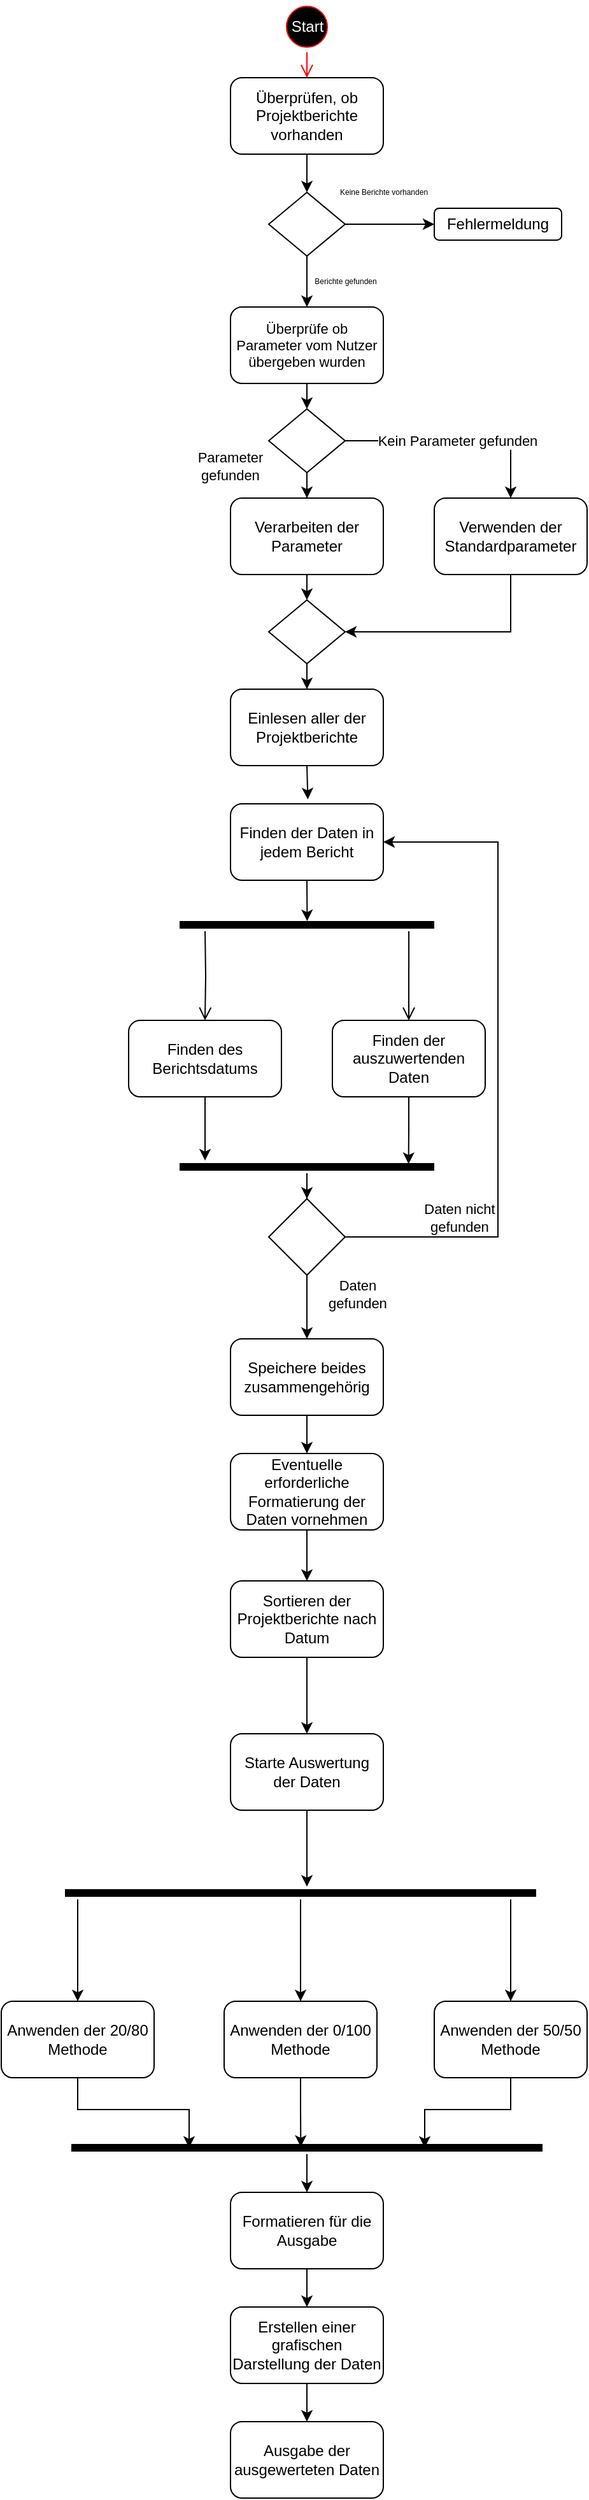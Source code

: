 <mxfile version="24.4.0" type="github">
  <diagram name="Page-1" id="0783ab3e-0a74-02c8-0abd-f7b4e66b4bec">
    <mxGraphModel dx="1043" dy="588" grid="1" gridSize="10" guides="1" tooltips="1" connect="1" arrows="1" fold="1" page="1" pageScale="1" pageWidth="850" pageHeight="1100" background="none" math="0" shadow="0">
      <root>
        <mxCell id="0" />
        <mxCell id="1" parent="0" />
        <mxCell id="oJ24R1BPleVEDtxCF9HJ-1" value="Start" style="ellipse;html=1;shape=startState;fillColor=#000000;strokeColor=#ff0000;fontColor=#FFFFFF;" vertex="1" parent="1">
          <mxGeometry x="380" width="40" height="40" as="geometry" />
        </mxCell>
        <mxCell id="oJ24R1BPleVEDtxCF9HJ-2" value="" style="edgeStyle=orthogonalEdgeStyle;html=1;verticalAlign=bottom;endArrow=open;endSize=8;strokeColor=#ff0000;rounded=0;entryX=0.5;entryY=0;entryDx=0;entryDy=0;" edge="1" source="oJ24R1BPleVEDtxCF9HJ-1" parent="1" target="oJ24R1BPleVEDtxCF9HJ-3">
          <mxGeometry relative="1" as="geometry">
            <mxPoint x="400" y="110" as="targetPoint" />
            <Array as="points" />
          </mxGeometry>
        </mxCell>
        <mxCell id="oJ24R1BPleVEDtxCF9HJ-6" style="edgeStyle=orthogonalEdgeStyle;rounded=0;orthogonalLoop=1;jettySize=auto;html=1;exitX=0.5;exitY=1;exitDx=0;exitDy=0;entryX=0.5;entryY=0;entryDx=0;entryDy=0;" edge="1" parent="1" source="oJ24R1BPleVEDtxCF9HJ-3" target="oJ24R1BPleVEDtxCF9HJ-5">
          <mxGeometry relative="1" as="geometry" />
        </mxCell>
        <mxCell id="oJ24R1BPleVEDtxCF9HJ-3" value="Überprüfen, ob Projektberichte vorhanden" style="rounded=1;whiteSpace=wrap;html=1;" vertex="1" parent="1">
          <mxGeometry x="340" y="60" width="120" height="60" as="geometry" />
        </mxCell>
        <mxCell id="oJ24R1BPleVEDtxCF9HJ-13" style="edgeStyle=orthogonalEdgeStyle;rounded=0;orthogonalLoop=1;jettySize=auto;html=1;exitX=0.5;exitY=1;exitDx=0;exitDy=0;entryX=0.5;entryY=0;entryDx=0;entryDy=0;" edge="1" parent="1" source="oJ24R1BPleVEDtxCF9HJ-4" target="oJ24R1BPleVEDtxCF9HJ-12">
          <mxGeometry relative="1" as="geometry" />
        </mxCell>
        <mxCell id="oJ24R1BPleVEDtxCF9HJ-4" value="Überprüfe ob Parameter vom Nutzer übergeben wurden" style="rounded=1;whiteSpace=wrap;html=1;fontSize=11;" vertex="1" parent="1">
          <mxGeometry x="340" y="240" width="120" height="60" as="geometry" />
        </mxCell>
        <mxCell id="oJ24R1BPleVEDtxCF9HJ-8" value="Keine Berichte vorhanden" style="edgeStyle=orthogonalEdgeStyle;rounded=0;orthogonalLoop=1;jettySize=auto;html=1;exitX=1;exitY=0.5;exitDx=0;exitDy=0;entryX=0;entryY=0.5;entryDx=0;entryDy=0;fontSize=6;" edge="1" parent="1" source="oJ24R1BPleVEDtxCF9HJ-5" target="oJ24R1BPleVEDtxCF9HJ-7">
          <mxGeometry x="-0.143" y="25" relative="1" as="geometry">
            <mxPoint as="offset" />
          </mxGeometry>
        </mxCell>
        <mxCell id="oJ24R1BPleVEDtxCF9HJ-9" value="Berichte gefunden" style="edgeStyle=orthogonalEdgeStyle;rounded=0;orthogonalLoop=1;jettySize=auto;html=1;exitX=0.5;exitY=1;exitDx=0;exitDy=0;entryX=0.5;entryY=0;entryDx=0;entryDy=0;fontSize=6;" edge="1" parent="1" source="oJ24R1BPleVEDtxCF9HJ-5" target="oJ24R1BPleVEDtxCF9HJ-4">
          <mxGeometry y="30" relative="1" as="geometry">
            <mxPoint as="offset" />
          </mxGeometry>
        </mxCell>
        <mxCell id="oJ24R1BPleVEDtxCF9HJ-5" value="" style="rhombus;whiteSpace=wrap;html=1;" vertex="1" parent="1">
          <mxGeometry x="370" y="150" width="60" height="50" as="geometry" />
        </mxCell>
        <mxCell id="oJ24R1BPleVEDtxCF9HJ-7" value="Fehlermeldung" style="rounded=1;whiteSpace=wrap;html=1;" vertex="1" parent="1">
          <mxGeometry x="500" y="162.5" width="100" height="25" as="geometry" />
        </mxCell>
        <mxCell id="oJ24R1BPleVEDtxCF9HJ-19" style="edgeStyle=orthogonalEdgeStyle;rounded=0;orthogonalLoop=1;jettySize=auto;html=1;exitX=0.5;exitY=1;exitDx=0;exitDy=0;entryX=0.5;entryY=0;entryDx=0;entryDy=0;" edge="1" parent="1" source="oJ24R1BPleVEDtxCF9HJ-10" target="oJ24R1BPleVEDtxCF9HJ-17">
          <mxGeometry relative="1" as="geometry" />
        </mxCell>
        <mxCell id="oJ24R1BPleVEDtxCF9HJ-10" value="Verarbeiten der Parameter" style="rounded=1;whiteSpace=wrap;html=1;" vertex="1" parent="1">
          <mxGeometry x="340" y="390" width="120" height="60" as="geometry" />
        </mxCell>
        <mxCell id="oJ24R1BPleVEDtxCF9HJ-14" value="Kein Parameter gefunden" style="edgeStyle=orthogonalEdgeStyle;rounded=0;orthogonalLoop=1;jettySize=auto;html=1;exitX=1;exitY=0.5;exitDx=0;exitDy=0;entryX=0.5;entryY=0;entryDx=0;entryDy=0;" edge="1" parent="1" source="oJ24R1BPleVEDtxCF9HJ-12" target="oJ24R1BPleVEDtxCF9HJ-16">
          <mxGeometry relative="1" as="geometry">
            <mxPoint x="490" y="345" as="targetPoint" />
          </mxGeometry>
        </mxCell>
        <mxCell id="oJ24R1BPleVEDtxCF9HJ-15" style="edgeStyle=orthogonalEdgeStyle;rounded=0;orthogonalLoop=1;jettySize=auto;html=1;exitX=0.5;exitY=1;exitDx=0;exitDy=0;" edge="1" parent="1" source="oJ24R1BPleVEDtxCF9HJ-12" target="oJ24R1BPleVEDtxCF9HJ-10">
          <mxGeometry relative="1" as="geometry" />
        </mxCell>
        <mxCell id="oJ24R1BPleVEDtxCF9HJ-12" value="" style="rhombus;whiteSpace=wrap;html=1;" vertex="1" parent="1">
          <mxGeometry x="370" y="320" width="60" height="50" as="geometry" />
        </mxCell>
        <mxCell id="oJ24R1BPleVEDtxCF9HJ-20" style="edgeStyle=orthogonalEdgeStyle;rounded=0;orthogonalLoop=1;jettySize=auto;html=1;exitX=0.5;exitY=1;exitDx=0;exitDy=0;entryX=1;entryY=0.5;entryDx=0;entryDy=0;" edge="1" parent="1" source="oJ24R1BPleVEDtxCF9HJ-16" target="oJ24R1BPleVEDtxCF9HJ-17">
          <mxGeometry relative="1" as="geometry" />
        </mxCell>
        <mxCell id="oJ24R1BPleVEDtxCF9HJ-16" value="Verwenden der Standardparameter" style="rounded=1;whiteSpace=wrap;html=1;" vertex="1" parent="1">
          <mxGeometry x="500" y="390" width="120" height="60" as="geometry" />
        </mxCell>
        <mxCell id="oJ24R1BPleVEDtxCF9HJ-22" style="edgeStyle=orthogonalEdgeStyle;rounded=0;orthogonalLoop=1;jettySize=auto;html=1;exitX=0.5;exitY=1;exitDx=0;exitDy=0;entryX=0.5;entryY=0;entryDx=0;entryDy=0;" edge="1" parent="1" source="oJ24R1BPleVEDtxCF9HJ-17" target="oJ24R1BPleVEDtxCF9HJ-21">
          <mxGeometry relative="1" as="geometry" />
        </mxCell>
        <mxCell id="oJ24R1BPleVEDtxCF9HJ-17" value="" style="rhombus;whiteSpace=wrap;html=1;" vertex="1" parent="1">
          <mxGeometry x="370" y="470" width="60" height="50" as="geometry" />
        </mxCell>
        <mxCell id="oJ24R1BPleVEDtxCF9HJ-18" value="Parameter gefunden" style="text;html=1;align=center;verticalAlign=middle;whiteSpace=wrap;rounded=0;fontSize=11;" vertex="1" parent="1">
          <mxGeometry x="310" y="350" width="60" height="30" as="geometry" />
        </mxCell>
        <mxCell id="oJ24R1BPleVEDtxCF9HJ-21" value="Einlesen aller der Projektberichte" style="rounded=1;whiteSpace=wrap;html=1;" vertex="1" parent="1">
          <mxGeometry x="340" y="540" width="120" height="60" as="geometry" />
        </mxCell>
        <mxCell id="oJ24R1BPleVEDtxCF9HJ-23" value="Finden der Daten in jedem Bericht" style="rounded=1;whiteSpace=wrap;html=1;" vertex="1" parent="1">
          <mxGeometry x="340" y="630" width="120" height="60" as="geometry" />
        </mxCell>
        <mxCell id="oJ24R1BPleVEDtxCF9HJ-24" style="edgeStyle=orthogonalEdgeStyle;rounded=0;orthogonalLoop=1;jettySize=auto;html=1;exitX=0.5;exitY=1;exitDx=0;exitDy=0;entryX=0.506;entryY=-0.059;entryDx=0;entryDy=0;entryPerimeter=0;" edge="1" parent="1" source="oJ24R1BPleVEDtxCF9HJ-21" target="oJ24R1BPleVEDtxCF9HJ-23">
          <mxGeometry relative="1" as="geometry" />
        </mxCell>
        <mxCell id="oJ24R1BPleVEDtxCF9HJ-25" value="" style="shape=line;html=1;strokeWidth=6;strokeColor=#000000;labelBackgroundColor=default;" vertex="1" parent="1">
          <mxGeometry x="300" y="720" width="200" height="10" as="geometry" />
        </mxCell>
        <mxCell id="oJ24R1BPleVEDtxCF9HJ-26" value="" style="edgeStyle=orthogonalEdgeStyle;html=1;verticalAlign=bottom;endArrow=open;endSize=8;strokeColor=#000000;rounded=0;entryX=0.5;entryY=0;entryDx=0;entryDy=0;" edge="1" parent="1" target="oJ24R1BPleVEDtxCF9HJ-29">
          <mxGeometry relative="1" as="geometry">
            <mxPoint x="320" y="800" as="targetPoint" />
            <mxPoint x="320.029" y="730" as="sourcePoint" />
          </mxGeometry>
        </mxCell>
        <mxCell id="oJ24R1BPleVEDtxCF9HJ-27" value="" style="edgeStyle=orthogonalEdgeStyle;html=1;verticalAlign=bottom;endArrow=open;endSize=8;strokeColor=#000000;rounded=0;" edge="1" parent="1">
          <mxGeometry relative="1" as="geometry">
            <mxPoint x="480" y="800" as="targetPoint" />
            <mxPoint x="480.029" y="730" as="sourcePoint" />
          </mxGeometry>
        </mxCell>
        <mxCell id="oJ24R1BPleVEDtxCF9HJ-28" style="edgeStyle=orthogonalEdgeStyle;rounded=0;orthogonalLoop=1;jettySize=auto;html=1;exitX=0.5;exitY=1;exitDx=0;exitDy=0;entryX=0.501;entryY=0.204;entryDx=0;entryDy=0;entryPerimeter=0;" edge="1" parent="1" source="oJ24R1BPleVEDtxCF9HJ-23" target="oJ24R1BPleVEDtxCF9HJ-25">
          <mxGeometry relative="1" as="geometry" />
        </mxCell>
        <mxCell id="oJ24R1BPleVEDtxCF9HJ-29" value="Finden des Berichtsdatums" style="rounded=1;whiteSpace=wrap;html=1;" vertex="1" parent="1">
          <mxGeometry x="260" y="800" width="120" height="60" as="geometry" />
        </mxCell>
        <mxCell id="oJ24R1BPleVEDtxCF9HJ-30" value="Finden der auszuwertenden Daten" style="rounded=1;whiteSpace=wrap;html=1;" vertex="1" parent="1">
          <mxGeometry x="420" y="800" width="120" height="60" as="geometry" />
        </mxCell>
        <mxCell id="oJ24R1BPleVEDtxCF9HJ-44" style="edgeStyle=orthogonalEdgeStyle;rounded=0;orthogonalLoop=1;jettySize=auto;html=1;entryX=0.5;entryY=0;entryDx=0;entryDy=0;" edge="1" parent="1" source="oJ24R1BPleVEDtxCF9HJ-31" target="oJ24R1BPleVEDtxCF9HJ-43">
          <mxGeometry relative="1" as="geometry" />
        </mxCell>
        <mxCell id="oJ24R1BPleVEDtxCF9HJ-31" value="" style="shape=line;html=1;strokeWidth=6;strokeColor=#000000;" vertex="1" parent="1">
          <mxGeometry x="300" y="910" width="200" height="10" as="geometry" />
        </mxCell>
        <mxCell id="oJ24R1BPleVEDtxCF9HJ-35" style="edgeStyle=orthogonalEdgeStyle;rounded=0;orthogonalLoop=1;jettySize=auto;html=1;exitX=0.5;exitY=1;exitDx=0;exitDy=0;" edge="1" parent="1" source="oJ24R1BPleVEDtxCF9HJ-29">
          <mxGeometry relative="1" as="geometry">
            <mxPoint x="320" y="910" as="targetPoint" />
          </mxGeometry>
        </mxCell>
        <mxCell id="oJ24R1BPleVEDtxCF9HJ-36" style="edgeStyle=orthogonalEdgeStyle;rounded=0;orthogonalLoop=1;jettySize=auto;html=1;entryX=0.899;entryY=0.269;entryDx=0;entryDy=0;entryPerimeter=0;" edge="1" parent="1" source="oJ24R1BPleVEDtxCF9HJ-30" target="oJ24R1BPleVEDtxCF9HJ-31">
          <mxGeometry relative="1" as="geometry" />
        </mxCell>
        <mxCell id="oJ24R1BPleVEDtxCF9HJ-40" style="edgeStyle=orthogonalEdgeStyle;rounded=0;orthogonalLoop=1;jettySize=auto;html=1;entryX=0.5;entryY=0;entryDx=0;entryDy=0;" edge="1" parent="1" source="oJ24R1BPleVEDtxCF9HJ-37" target="oJ24R1BPleVEDtxCF9HJ-39">
          <mxGeometry relative="1" as="geometry" />
        </mxCell>
        <mxCell id="oJ24R1BPleVEDtxCF9HJ-37" value="Speichere beides zusammengehörig" style="rounded=1;whiteSpace=wrap;html=1;" vertex="1" parent="1">
          <mxGeometry x="340" y="1050" width="120" height="60" as="geometry" />
        </mxCell>
        <mxCell id="oJ24R1BPleVEDtxCF9HJ-42" style="edgeStyle=orthogonalEdgeStyle;rounded=0;orthogonalLoop=1;jettySize=auto;html=1;exitX=0.5;exitY=1;exitDx=0;exitDy=0;" edge="1" parent="1" source="oJ24R1BPleVEDtxCF9HJ-39">
          <mxGeometry relative="1" as="geometry">
            <mxPoint x="400" y="1240" as="targetPoint" />
          </mxGeometry>
        </mxCell>
        <mxCell id="oJ24R1BPleVEDtxCF9HJ-39" value="Eventuelle erforderliche Formatierung der Daten vornehmen" style="rounded=1;whiteSpace=wrap;html=1;" vertex="1" parent="1">
          <mxGeometry x="340" y="1140" width="120" height="60" as="geometry" />
        </mxCell>
        <mxCell id="oJ24R1BPleVEDtxCF9HJ-41" value="Starte Auswertung der Daten" style="rounded=1;whiteSpace=wrap;html=1;" vertex="1" parent="1">
          <mxGeometry x="340" y="1360" width="120" height="60" as="geometry" />
        </mxCell>
        <mxCell id="oJ24R1BPleVEDtxCF9HJ-45" style="edgeStyle=orthogonalEdgeStyle;rounded=0;orthogonalLoop=1;jettySize=auto;html=1;entryX=0.5;entryY=0;entryDx=0;entryDy=0;" edge="1" parent="1" source="oJ24R1BPleVEDtxCF9HJ-43" target="oJ24R1BPleVEDtxCF9HJ-37">
          <mxGeometry relative="1" as="geometry" />
        </mxCell>
        <mxCell id="oJ24R1BPleVEDtxCF9HJ-46" style="edgeStyle=orthogonalEdgeStyle;rounded=0;orthogonalLoop=1;jettySize=auto;html=1;entryX=1;entryY=0.5;entryDx=0;entryDy=0;" edge="1" parent="1" source="oJ24R1BPleVEDtxCF9HJ-43" target="oJ24R1BPleVEDtxCF9HJ-23">
          <mxGeometry relative="1" as="geometry">
            <mxPoint x="570" y="660" as="targetPoint" />
            <Array as="points">
              <mxPoint x="550" y="970" />
              <mxPoint x="550" y="660" />
            </Array>
          </mxGeometry>
        </mxCell>
        <mxCell id="oJ24R1BPleVEDtxCF9HJ-43" value="" style="rhombus;whiteSpace=wrap;html=1;" vertex="1" parent="1">
          <mxGeometry x="370" y="940" width="60" height="60" as="geometry" />
        </mxCell>
        <mxCell id="oJ24R1BPleVEDtxCF9HJ-47" value="Daten gefunden" style="text;html=1;align=center;verticalAlign=middle;whiteSpace=wrap;rounded=0;fontSize=11;" vertex="1" parent="1">
          <mxGeometry x="410" y="1000" width="60" height="30" as="geometry" />
        </mxCell>
        <mxCell id="oJ24R1BPleVEDtxCF9HJ-48" value="Daten nicht gefunden" style="text;html=1;align=center;verticalAlign=middle;whiteSpace=wrap;rounded=0;fontSize=11;" vertex="1" parent="1">
          <mxGeometry x="490" y="940" width="60" height="30" as="geometry" />
        </mxCell>
        <mxCell id="oJ24R1BPleVEDtxCF9HJ-55" style="edgeStyle=orthogonalEdgeStyle;rounded=0;orthogonalLoop=1;jettySize=auto;html=1;entryX=0.5;entryY=0;entryDx=0;entryDy=0;" edge="1" parent="1" source="oJ24R1BPleVEDtxCF9HJ-49" target="oJ24R1BPleVEDtxCF9HJ-54">
          <mxGeometry relative="1" as="geometry">
            <Array as="points">
              <mxPoint x="220" y="1510" />
              <mxPoint x="220" y="1510" />
            </Array>
          </mxGeometry>
        </mxCell>
        <mxCell id="oJ24R1BPleVEDtxCF9HJ-56" style="edgeStyle=orthogonalEdgeStyle;rounded=0;orthogonalLoop=1;jettySize=auto;html=1;" edge="1" parent="1" source="oJ24R1BPleVEDtxCF9HJ-49">
          <mxGeometry relative="1" as="geometry">
            <mxPoint x="560" y="1570" as="targetPoint" />
            <Array as="points">
              <mxPoint x="560" y="1510" />
              <mxPoint x="560" y="1510" />
            </Array>
          </mxGeometry>
        </mxCell>
        <mxCell id="oJ24R1BPleVEDtxCF9HJ-59" style="edgeStyle=orthogonalEdgeStyle;rounded=0;orthogonalLoop=1;jettySize=auto;html=1;" edge="1" parent="1" source="oJ24R1BPleVEDtxCF9HJ-49" target="oJ24R1BPleVEDtxCF9HJ-58">
          <mxGeometry relative="1" as="geometry" />
        </mxCell>
        <mxCell id="oJ24R1BPleVEDtxCF9HJ-49" value="" style="shape=line;html=1;strokeWidth=6;strokeColor=#000000;" vertex="1" parent="1">
          <mxGeometry x="210" y="1480" width="370" height="10" as="geometry" />
        </mxCell>
        <mxCell id="oJ24R1BPleVEDtxCF9HJ-51" style="edgeStyle=orthogonalEdgeStyle;rounded=0;orthogonalLoop=1;jettySize=auto;html=1;" edge="1" parent="1" source="oJ24R1BPleVEDtxCF9HJ-41">
          <mxGeometry relative="1" as="geometry">
            <mxPoint x="400" y="1480" as="targetPoint" />
          </mxGeometry>
        </mxCell>
        <mxCell id="oJ24R1BPleVEDtxCF9HJ-54" value="Anwenden der 20/80 Methode" style="rounded=1;whiteSpace=wrap;html=1;" vertex="1" parent="1">
          <mxGeometry x="160" y="1570" width="120" height="60" as="geometry" />
        </mxCell>
        <mxCell id="oJ24R1BPleVEDtxCF9HJ-57" value="Anwenden der 50/50 Methode" style="rounded=1;whiteSpace=wrap;html=1;" vertex="1" parent="1">
          <mxGeometry x="500" y="1570" width="120" height="60" as="geometry" />
        </mxCell>
        <mxCell id="oJ24R1BPleVEDtxCF9HJ-58" value="Anwenden der 0/100 Methode" style="rounded=1;whiteSpace=wrap;html=1;" vertex="1" parent="1">
          <mxGeometry x="335" y="1570" width="120" height="60" as="geometry" />
        </mxCell>
        <mxCell id="oJ24R1BPleVEDtxCF9HJ-67" style="edgeStyle=orthogonalEdgeStyle;rounded=0;orthogonalLoop=1;jettySize=auto;html=1;entryX=0.5;entryY=0;entryDx=0;entryDy=0;" edge="1" parent="1" source="oJ24R1BPleVEDtxCF9HJ-62" target="oJ24R1BPleVEDtxCF9HJ-66">
          <mxGeometry relative="1" as="geometry" />
        </mxCell>
        <mxCell id="oJ24R1BPleVEDtxCF9HJ-62" value="" style="shape=line;html=1;strokeWidth=6;strokeColor=#000000;" vertex="1" parent="1">
          <mxGeometry x="215" y="1680" width="370" height="10" as="geometry" />
        </mxCell>
        <mxCell id="oJ24R1BPleVEDtxCF9HJ-63" style="edgeStyle=orthogonalEdgeStyle;rounded=0;orthogonalLoop=1;jettySize=auto;html=1;entryX=0.25;entryY=0.5;entryDx=0;entryDy=0;entryPerimeter=0;" edge="1" parent="1" source="oJ24R1BPleVEDtxCF9HJ-54" target="oJ24R1BPleVEDtxCF9HJ-62">
          <mxGeometry relative="1" as="geometry" />
        </mxCell>
        <mxCell id="oJ24R1BPleVEDtxCF9HJ-64" style="edgeStyle=orthogonalEdgeStyle;rounded=0;orthogonalLoop=1;jettySize=auto;html=1;entryX=0.487;entryY=0.425;entryDx=0;entryDy=0;entryPerimeter=0;" edge="1" parent="1" source="oJ24R1BPleVEDtxCF9HJ-58" target="oJ24R1BPleVEDtxCF9HJ-62">
          <mxGeometry relative="1" as="geometry" />
        </mxCell>
        <mxCell id="oJ24R1BPleVEDtxCF9HJ-65" style="edgeStyle=orthogonalEdgeStyle;rounded=0;orthogonalLoop=1;jettySize=auto;html=1;entryX=0.75;entryY=0.5;entryDx=0;entryDy=0;entryPerimeter=0;" edge="1" parent="1" source="oJ24R1BPleVEDtxCF9HJ-57" target="oJ24R1BPleVEDtxCF9HJ-62">
          <mxGeometry relative="1" as="geometry" />
        </mxCell>
        <mxCell id="oJ24R1BPleVEDtxCF9HJ-69" style="edgeStyle=orthogonalEdgeStyle;rounded=0;orthogonalLoop=1;jettySize=auto;html=1;exitX=0.5;exitY=1;exitDx=0;exitDy=0;" edge="1" parent="1" source="oJ24R1BPleVEDtxCF9HJ-66" target="oJ24R1BPleVEDtxCF9HJ-68">
          <mxGeometry relative="1" as="geometry" />
        </mxCell>
        <mxCell id="oJ24R1BPleVEDtxCF9HJ-66" value="Formatieren für die Ausgabe" style="rounded=1;whiteSpace=wrap;html=1;" vertex="1" parent="1">
          <mxGeometry x="340" y="1720" width="120" height="60" as="geometry" />
        </mxCell>
        <mxCell id="oJ24R1BPleVEDtxCF9HJ-73" style="edgeStyle=orthogonalEdgeStyle;rounded=0;orthogonalLoop=1;jettySize=auto;html=1;entryX=0.5;entryY=0;entryDx=0;entryDy=0;" edge="1" parent="1" source="oJ24R1BPleVEDtxCF9HJ-68" target="oJ24R1BPleVEDtxCF9HJ-70">
          <mxGeometry relative="1" as="geometry" />
        </mxCell>
        <mxCell id="oJ24R1BPleVEDtxCF9HJ-68" value="Erstellen einer grafischen Darstellung der Daten" style="rounded=1;whiteSpace=wrap;html=1;" vertex="1" parent="1">
          <mxGeometry x="340" y="1810" width="120" height="60" as="geometry" />
        </mxCell>
        <mxCell id="oJ24R1BPleVEDtxCF9HJ-70" value="Ausgabe der ausgewerteten Daten" style="rounded=1;whiteSpace=wrap;html=1;" vertex="1" parent="1">
          <mxGeometry x="340" y="1900" width="120" height="60" as="geometry" />
        </mxCell>
        <mxCell id="oJ24R1BPleVEDtxCF9HJ-72" style="edgeStyle=orthogonalEdgeStyle;rounded=0;orthogonalLoop=1;jettySize=auto;html=1;" edge="1" parent="1" source="oJ24R1BPleVEDtxCF9HJ-71" target="oJ24R1BPleVEDtxCF9HJ-41">
          <mxGeometry relative="1" as="geometry" />
        </mxCell>
        <mxCell id="oJ24R1BPleVEDtxCF9HJ-71" value="Sortieren der Projektberichte nach Datum" style="rounded=1;whiteSpace=wrap;html=1;" vertex="1" parent="1">
          <mxGeometry x="340" y="1240" width="120" height="60" as="geometry" />
        </mxCell>
      </root>
    </mxGraphModel>
  </diagram>
</mxfile>
